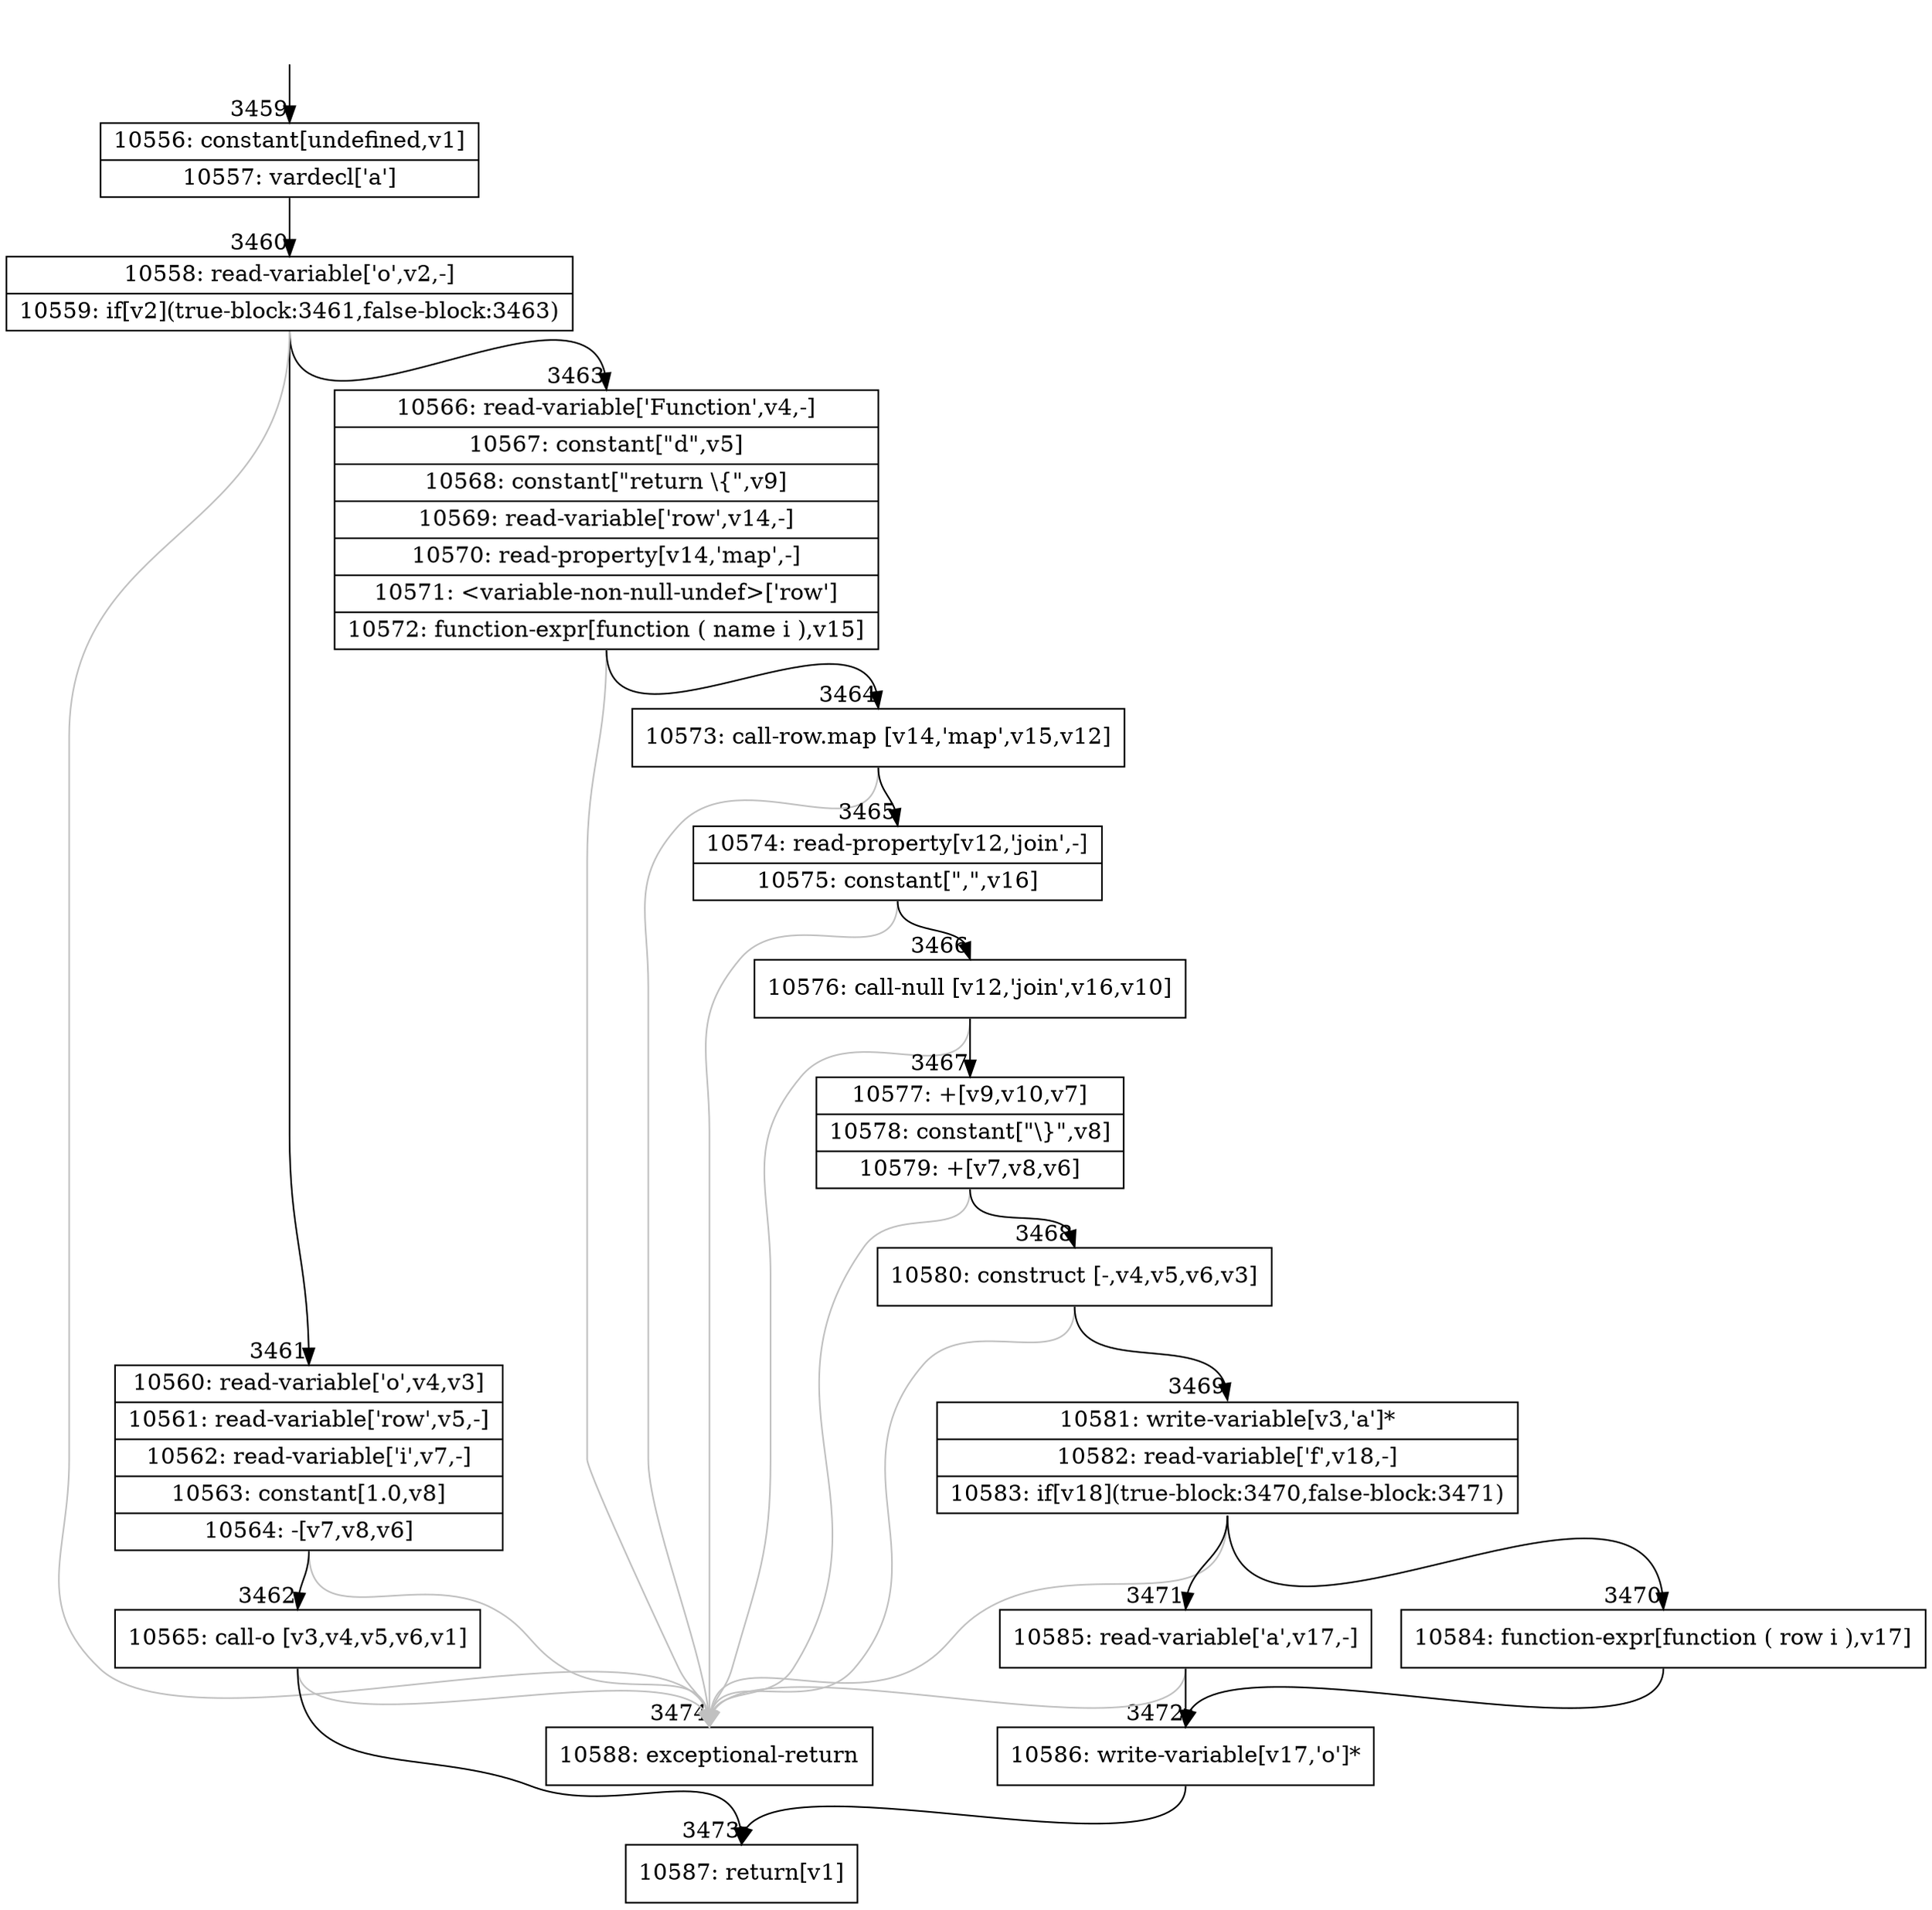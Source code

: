 digraph {
rankdir="TD"
BB_entry323[shape=none,label=""];
BB_entry323 -> BB3459 [tailport=s, headport=n, headlabel="    3459"]
BB3459 [shape=record label="{10556: constant[undefined,v1]|10557: vardecl['a']}" ] 
BB3459 -> BB3460 [tailport=s, headport=n, headlabel="      3460"]
BB3460 [shape=record label="{10558: read-variable['o',v2,-]|10559: if[v2](true-block:3461,false-block:3463)}" ] 
BB3460 -> BB3461 [tailport=s, headport=n, headlabel="      3461"]
BB3460 -> BB3463 [tailport=s, headport=n, headlabel="      3463"]
BB3460 -> BB3474 [tailport=s, headport=n, color=gray, headlabel="      3474"]
BB3461 [shape=record label="{10560: read-variable['o',v4,v3]|10561: read-variable['row',v5,-]|10562: read-variable['i',v7,-]|10563: constant[1.0,v8]|10564: -[v7,v8,v6]}" ] 
BB3461 -> BB3462 [tailport=s, headport=n, headlabel="      3462"]
BB3461 -> BB3474 [tailport=s, headport=n, color=gray]
BB3462 [shape=record label="{10565: call-o [v3,v4,v5,v6,v1]}" ] 
BB3462 -> BB3473 [tailport=s, headport=n, headlabel="      3473"]
BB3462 -> BB3474 [tailport=s, headport=n, color=gray]
BB3463 [shape=record label="{10566: read-variable['Function',v4,-]|10567: constant[\"d\",v5]|10568: constant[\"return \\\{\",v9]|10569: read-variable['row',v14,-]|10570: read-property[v14,'map',-]|10571: \<variable-non-null-undef\>['row']|10572: function-expr[function ( name i ),v15]}" ] 
BB3463 -> BB3464 [tailport=s, headport=n, headlabel="      3464"]
BB3463 -> BB3474 [tailport=s, headport=n, color=gray]
BB3464 [shape=record label="{10573: call-row.map [v14,'map',v15,v12]}" ] 
BB3464 -> BB3465 [tailport=s, headport=n, headlabel="      3465"]
BB3464 -> BB3474 [tailport=s, headport=n, color=gray]
BB3465 [shape=record label="{10574: read-property[v12,'join',-]|10575: constant[\",\",v16]}" ] 
BB3465 -> BB3466 [tailport=s, headport=n, headlabel="      3466"]
BB3465 -> BB3474 [tailport=s, headport=n, color=gray]
BB3466 [shape=record label="{10576: call-null [v12,'join',v16,v10]}" ] 
BB3466 -> BB3467 [tailport=s, headport=n, headlabel="      3467"]
BB3466 -> BB3474 [tailport=s, headport=n, color=gray]
BB3467 [shape=record label="{10577: +[v9,v10,v7]|10578: constant[\"\\\}\",v8]|10579: +[v7,v8,v6]}" ] 
BB3467 -> BB3468 [tailport=s, headport=n, headlabel="      3468"]
BB3467 -> BB3474 [tailport=s, headport=n, color=gray]
BB3468 [shape=record label="{10580: construct [-,v4,v5,v6,v3]}" ] 
BB3468 -> BB3469 [tailport=s, headport=n, headlabel="      3469"]
BB3468 -> BB3474 [tailport=s, headport=n, color=gray]
BB3469 [shape=record label="{10581: write-variable[v3,'a']*|10582: read-variable['f',v18,-]|10583: if[v18](true-block:3470,false-block:3471)}" ] 
BB3469 -> BB3470 [tailport=s, headport=n, headlabel="      3470"]
BB3469 -> BB3471 [tailport=s, headport=n, headlabel="      3471"]
BB3469 -> BB3474 [tailport=s, headport=n, color=gray]
BB3470 [shape=record label="{10584: function-expr[function ( row i ),v17]}" ] 
BB3470 -> BB3472 [tailport=s, headport=n, headlabel="      3472"]
BB3471 [shape=record label="{10585: read-variable['a',v17,-]}" ] 
BB3471 -> BB3472 [tailport=s, headport=n]
BB3471 -> BB3474 [tailport=s, headport=n, color=gray]
BB3472 [shape=record label="{10586: write-variable[v17,'o']*}" ] 
BB3472 -> BB3473 [tailport=s, headport=n]
BB3473 [shape=record label="{10587: return[v1]}" ] 
BB3474 [shape=record label="{10588: exceptional-return}" ] 
//#$~ 2041
}
